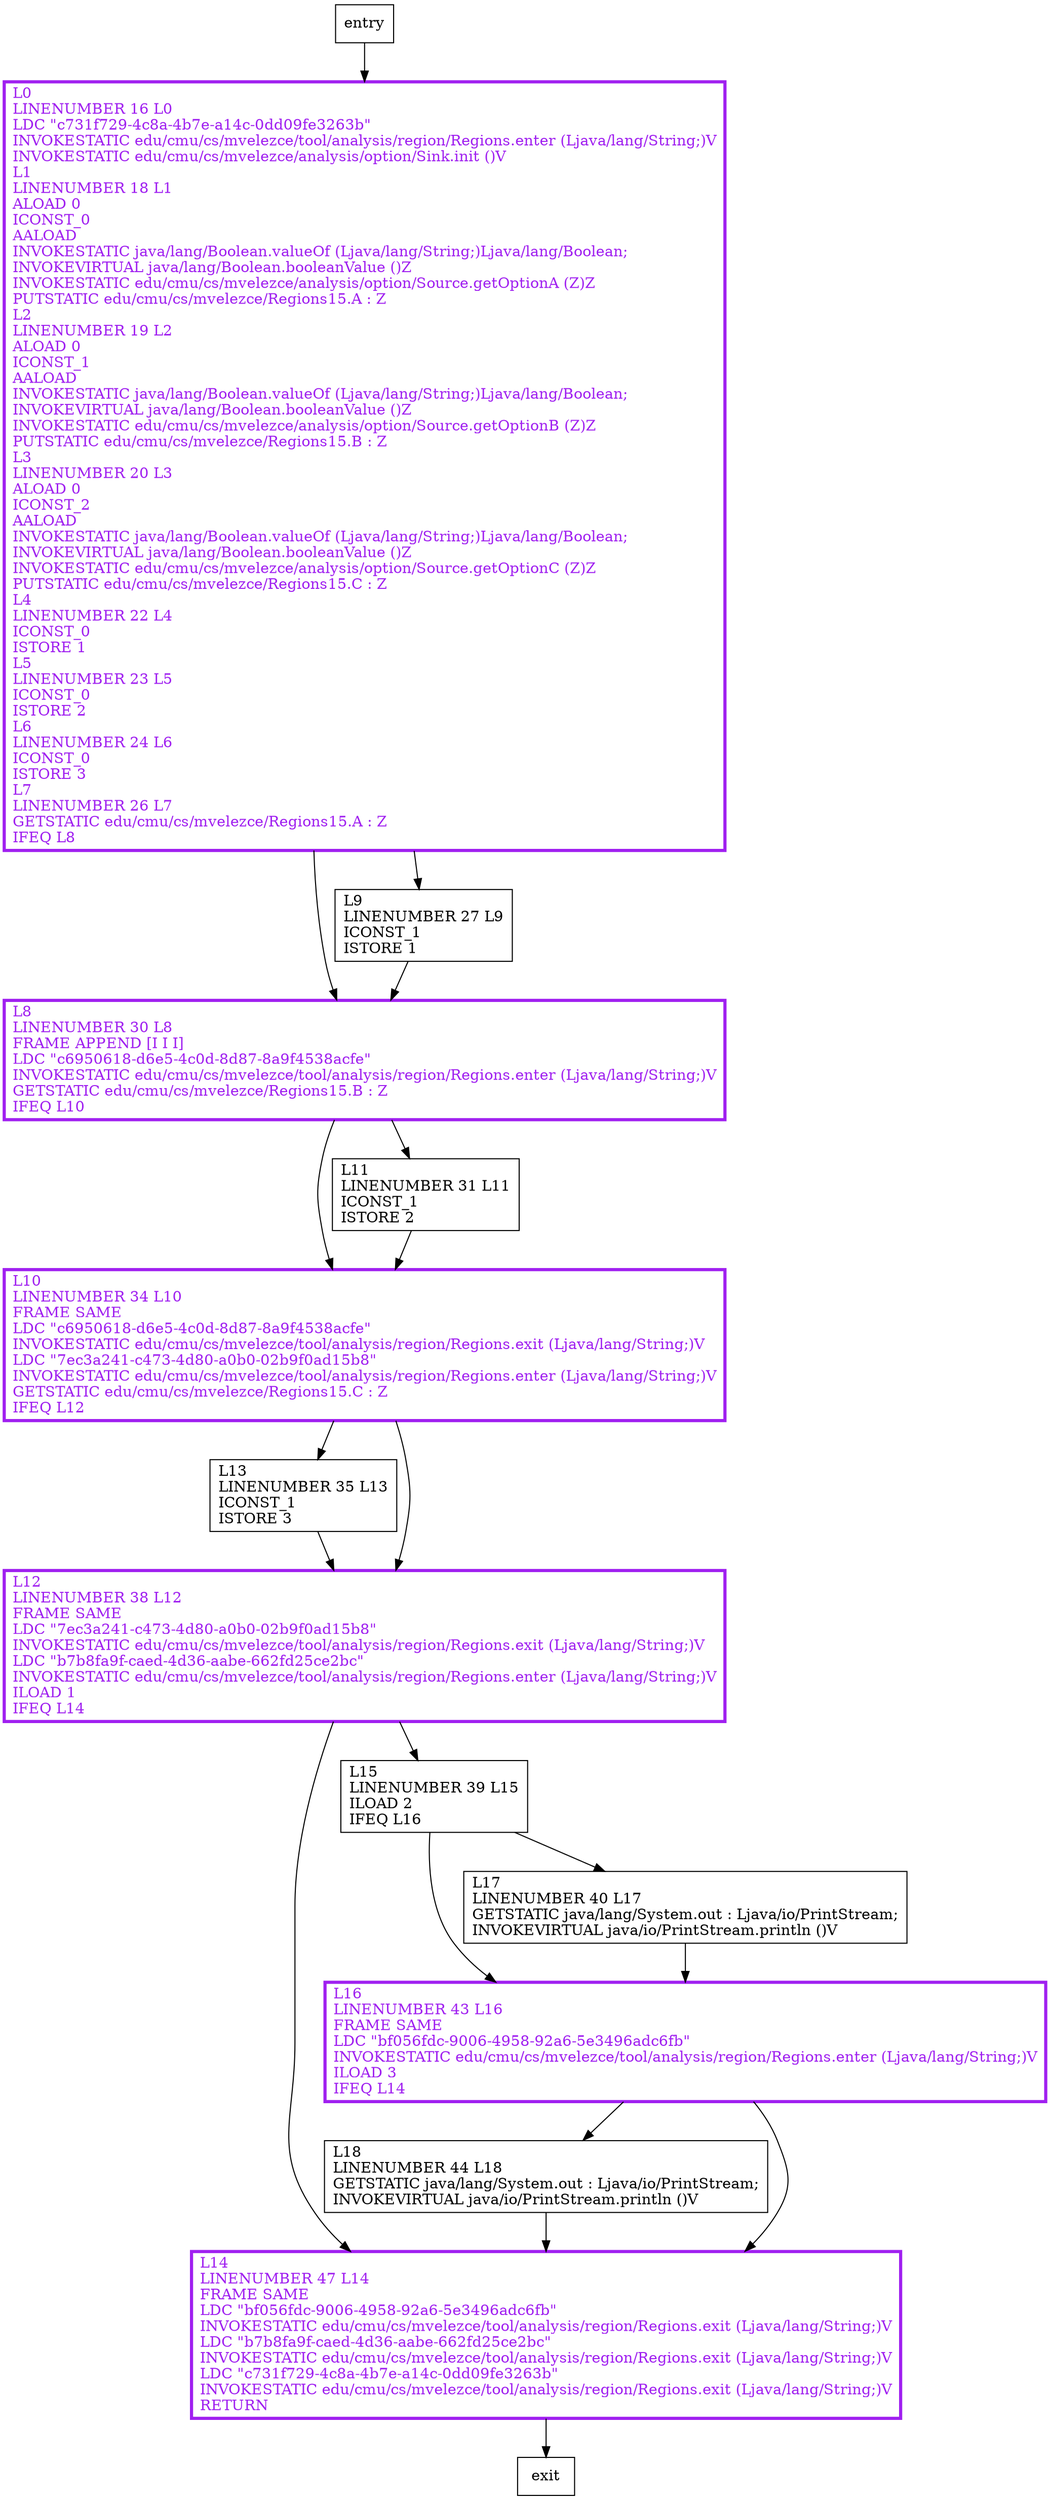digraph main {
node [shape=record];
458401920 [label="L16\lLINENUMBER 43 L16\lFRAME SAME\lLDC \"bf056fdc-9006-4958-92a6-5e3496adc6fb\"\lINVOKESTATIC edu/cmu/cs/mvelezce/tool/analysis/region/Regions.enter (Ljava/lang/String;)V\lILOAD 3\lIFEQ L14\l"];
67017043 [label="L0\lLINENUMBER 16 L0\lLDC \"c731f729-4c8a-4b7e-a14c-0dd09fe3263b\"\lINVOKESTATIC edu/cmu/cs/mvelezce/tool/analysis/region/Regions.enter (Ljava/lang/String;)V\lINVOKESTATIC edu/cmu/cs/mvelezce/analysis/option/Sink.init ()V\lL1\lLINENUMBER 18 L1\lALOAD 0\lICONST_0\lAALOAD\lINVOKESTATIC java/lang/Boolean.valueOf (Ljava/lang/String;)Ljava/lang/Boolean;\lINVOKEVIRTUAL java/lang/Boolean.booleanValue ()Z\lINVOKESTATIC edu/cmu/cs/mvelezce/analysis/option/Source.getOptionA (Z)Z\lPUTSTATIC edu/cmu/cs/mvelezce/Regions15.A : Z\lL2\lLINENUMBER 19 L2\lALOAD 0\lICONST_1\lAALOAD\lINVOKESTATIC java/lang/Boolean.valueOf (Ljava/lang/String;)Ljava/lang/Boolean;\lINVOKEVIRTUAL java/lang/Boolean.booleanValue ()Z\lINVOKESTATIC edu/cmu/cs/mvelezce/analysis/option/Source.getOptionB (Z)Z\lPUTSTATIC edu/cmu/cs/mvelezce/Regions15.B : Z\lL3\lLINENUMBER 20 L3\lALOAD 0\lICONST_2\lAALOAD\lINVOKESTATIC java/lang/Boolean.valueOf (Ljava/lang/String;)Ljava/lang/Boolean;\lINVOKEVIRTUAL java/lang/Boolean.booleanValue ()Z\lINVOKESTATIC edu/cmu/cs/mvelezce/analysis/option/Source.getOptionC (Z)Z\lPUTSTATIC edu/cmu/cs/mvelezce/Regions15.C : Z\lL4\lLINENUMBER 22 L4\lICONST_0\lISTORE 1\lL5\lLINENUMBER 23 L5\lICONST_0\lISTORE 2\lL6\lLINENUMBER 24 L6\lICONST_0\lISTORE 3\lL7\lLINENUMBER 26 L7\lGETSTATIC edu/cmu/cs/mvelezce/Regions15.A : Z\lIFEQ L8\l"];
1693355461 [label="L8\lLINENUMBER 30 L8\lFRAME APPEND [I I I]\lLDC \"c6950618-d6e5-4c0d-8d87-8a9f4538acfe\"\lINVOKESTATIC edu/cmu/cs/mvelezce/tool/analysis/region/Regions.enter (Ljava/lang/String;)V\lGETSTATIC edu/cmu/cs/mvelezce/Regions15.B : Z\lIFEQ L10\l"];
1527771999 [label="L10\lLINENUMBER 34 L10\lFRAME SAME\lLDC \"c6950618-d6e5-4c0d-8d87-8a9f4538acfe\"\lINVOKESTATIC edu/cmu/cs/mvelezce/tool/analysis/region/Regions.exit (Ljava/lang/String;)V\lLDC \"7ec3a241-c473-4d80-a0b0-02b9f0ad15b8\"\lINVOKESTATIC edu/cmu/cs/mvelezce/tool/analysis/region/Regions.enter (Ljava/lang/String;)V\lGETSTATIC edu/cmu/cs/mvelezce/Regions15.C : Z\lIFEQ L12\l"];
857153114 [label="L18\lLINENUMBER 44 L18\lGETSTATIC java/lang/System.out : Ljava/io/PrintStream;\lINVOKEVIRTUAL java/io/PrintStream.println ()V\l"];
778425684 [label="L13\lLINENUMBER 35 L13\lICONST_1\lISTORE 3\l"];
454889931 [label="L17\lLINENUMBER 40 L17\lGETSTATIC java/lang/System.out : Ljava/io/PrintStream;\lINVOKEVIRTUAL java/io/PrintStream.println ()V\l"];
751619436 [label="L11\lLINENUMBER 31 L11\lICONST_1\lISTORE 2\l"];
181690060 [label="L14\lLINENUMBER 47 L14\lFRAME SAME\lLDC \"bf056fdc-9006-4958-92a6-5e3496adc6fb\"\lINVOKESTATIC edu/cmu/cs/mvelezce/tool/analysis/region/Regions.exit (Ljava/lang/String;)V\lLDC \"b7b8fa9f-caed-4d36-aabe-662fd25ce2bc\"\lINVOKESTATIC edu/cmu/cs/mvelezce/tool/analysis/region/Regions.exit (Ljava/lang/String;)V\lLDC \"c731f729-4c8a-4b7e-a14c-0dd09fe3263b\"\lINVOKESTATIC edu/cmu/cs/mvelezce/tool/analysis/region/Regions.exit (Ljava/lang/String;)V\lRETURN\l"];
1560929374 [label="L9\lLINENUMBER 27 L9\lICONST_1\lISTORE 1\l"];
1085883735 [label="L15\lLINENUMBER 39 L15\lILOAD 2\lIFEQ L16\l"];
1012727189 [label="L12\lLINENUMBER 38 L12\lFRAME SAME\lLDC \"7ec3a241-c473-4d80-a0b0-02b9f0ad15b8\"\lINVOKESTATIC edu/cmu/cs/mvelezce/tool/analysis/region/Regions.exit (Ljava/lang/String;)V\lLDC \"b7b8fa9f-caed-4d36-aabe-662fd25ce2bc\"\lINVOKESTATIC edu/cmu/cs/mvelezce/tool/analysis/region/Regions.enter (Ljava/lang/String;)V\lILOAD 1\lIFEQ L14\l"];
entry;
exit;
458401920 -> 857153114;
458401920 -> 181690060;
181690060 -> exit;
1560929374 -> 1693355461;
1085883735 -> 458401920;
1085883735 -> 454889931;
entry -> 67017043;
67017043 -> 1693355461;
67017043 -> 1560929374;
1693355461 -> 1527771999;
1693355461 -> 751619436;
1527771999 -> 778425684;
1527771999 -> 1012727189;
857153114 -> 181690060;
778425684 -> 1012727189;
454889931 -> 458401920;
751619436 -> 1527771999;
1012727189 -> 181690060;
1012727189 -> 1085883735;
458401920[fontcolor="purple", penwidth=3, color="purple"];
67017043[fontcolor="purple", penwidth=3, color="purple"];
1693355461[fontcolor="purple", penwidth=3, color="purple"];
1527771999[fontcolor="purple", penwidth=3, color="purple"];
181690060[fontcolor="purple", penwidth=3, color="purple"];
1012727189[fontcolor="purple", penwidth=3, color="purple"];
}

